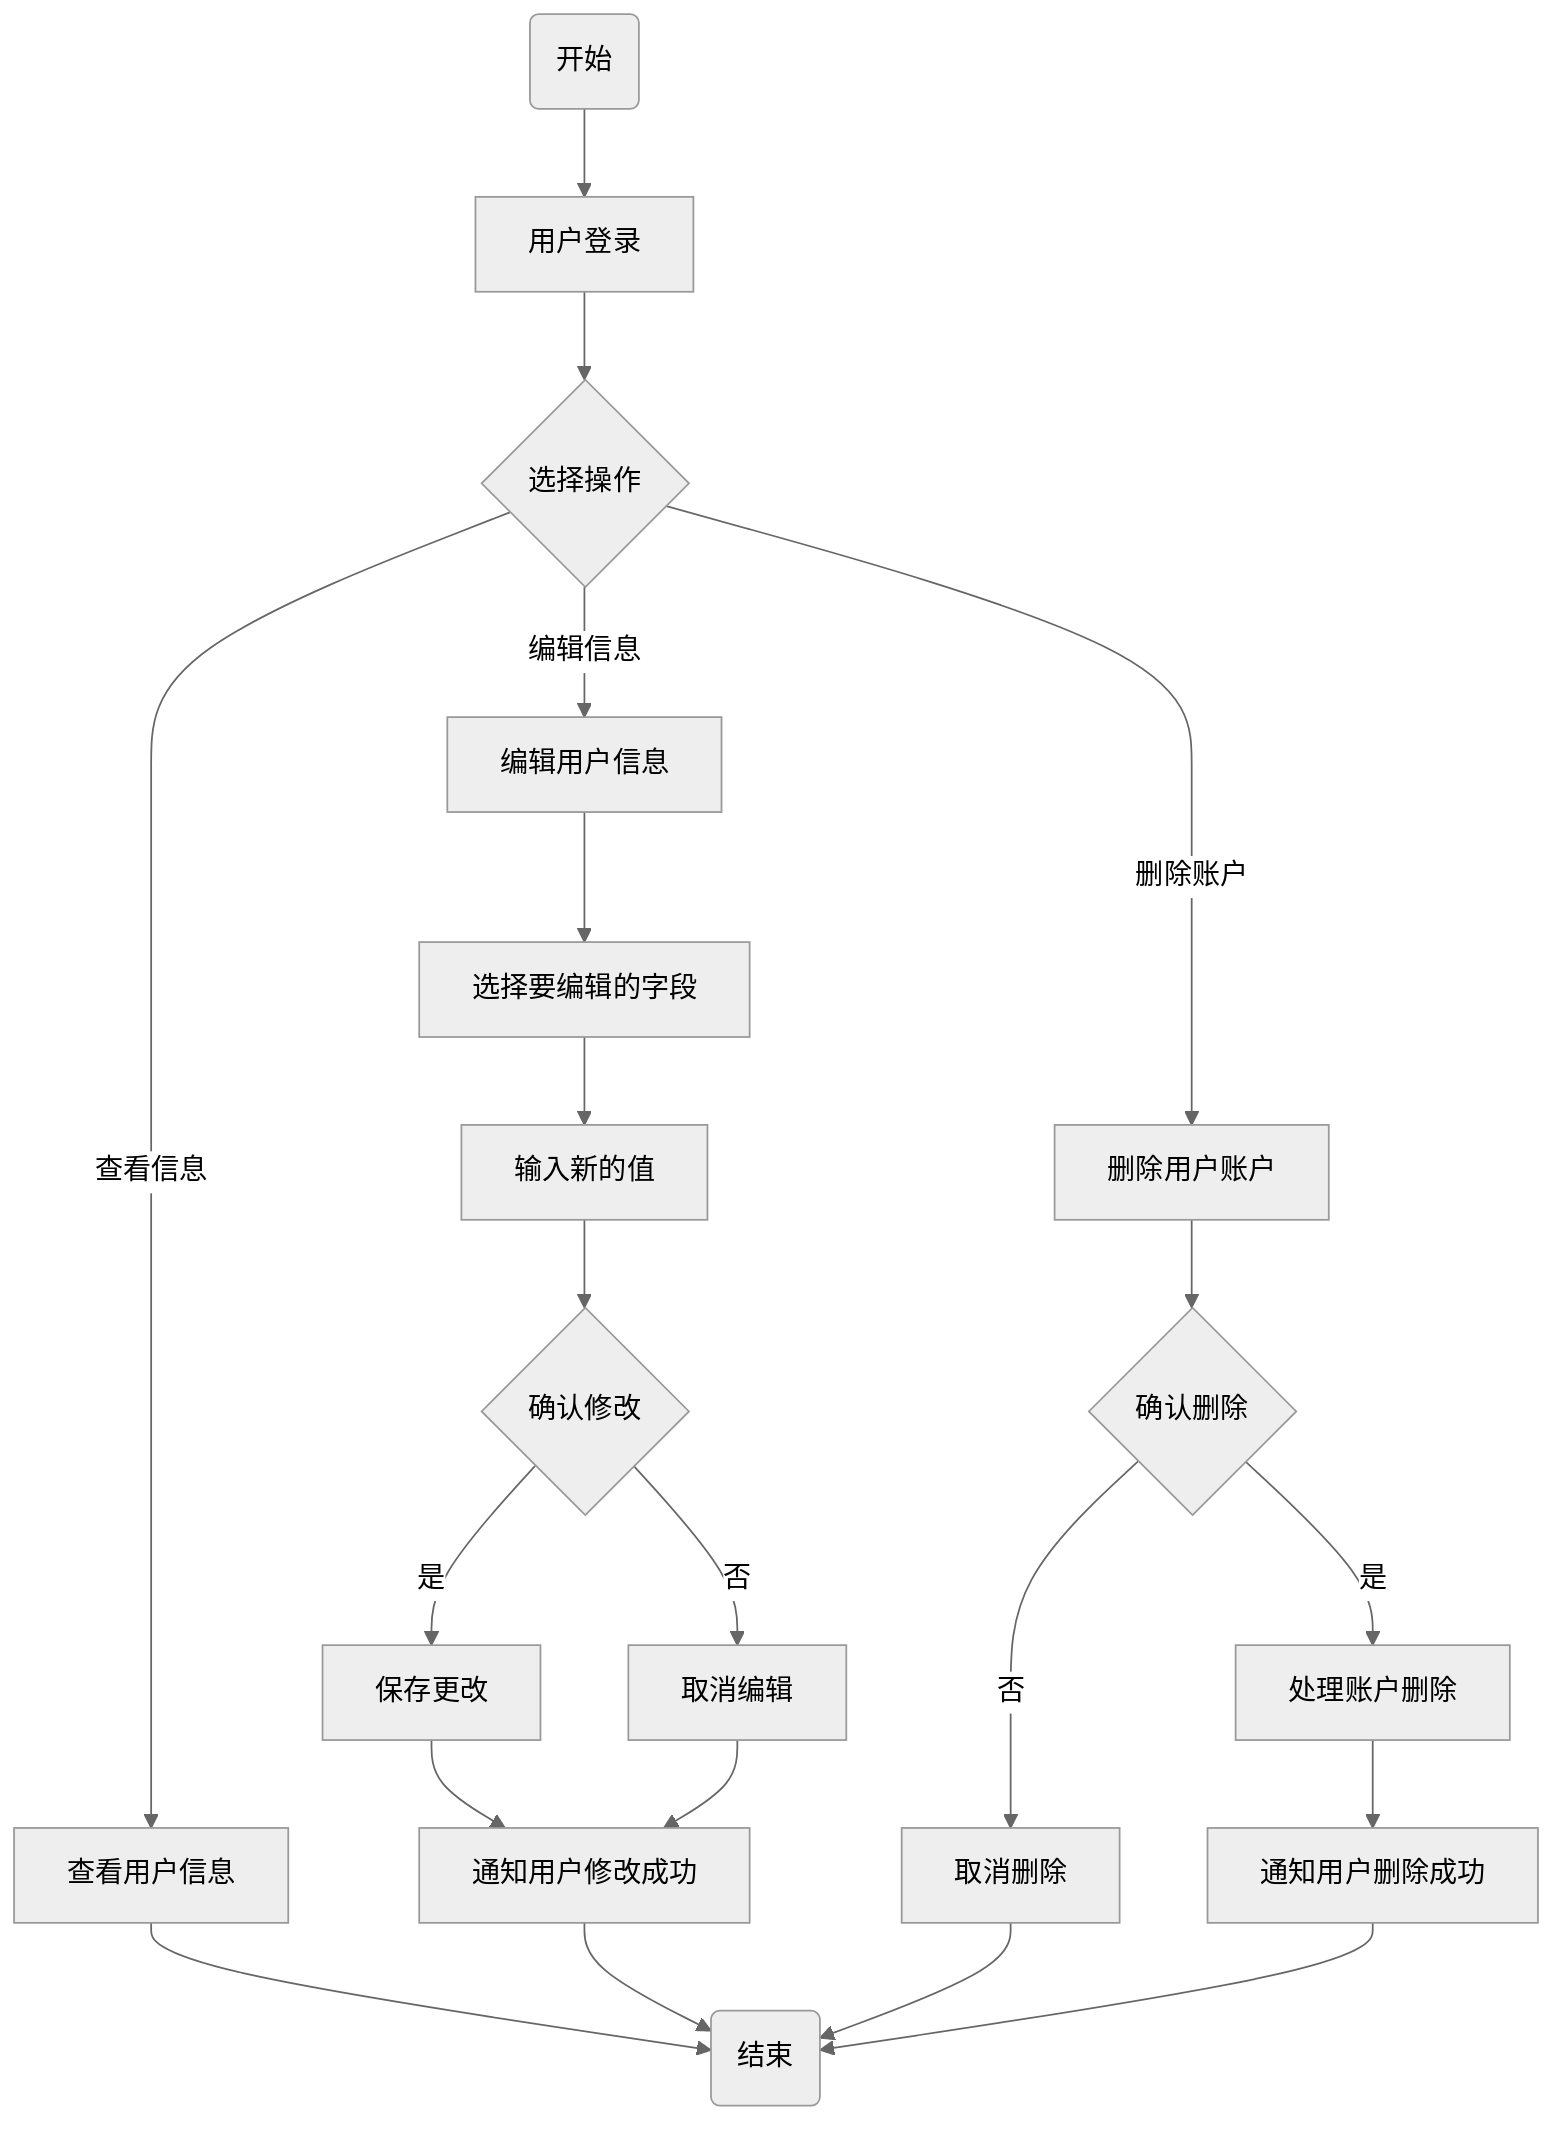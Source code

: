 %%{
  init: {
    'theme': 'neutral'
  }
}%%
graph TD
    Start(开始) --> Login[用户登录]
    Login --> SelectAction{选择操作}
    SelectAction --> |查看信息| ViewInfo[查看用户信息]
    SelectAction --> |编辑信息| EditInfo[编辑用户信息]
    SelectAction --> |删除账户| DeleteAccount[删除用户账户]

    ViewInfo --> End(结束)

    EditInfo --> SelectField[选择要编辑的字段]
    SelectField --> InputNewValue[输入新的值]
    InputNewValue --> ConfirmEdit{确认修改}
    ConfirmEdit --> |是| SaveChanges[保存更改]
    ConfirmEdit --> |否| CancelEdit[取消编辑]
    SaveChanges --> NotifyUser[通知用户修改成功]
    CancelEdit --> NotifyUser
    NotifyUser --> End

    DeleteAccount --> ConfirmDelete{确认删除}
    ConfirmDelete --> |是| ProcessDelete[处理账户删除]
    ConfirmDelete --> |否| CancelDelete[取消删除]
    ProcessDelete --> NotifyUserDeleted[通知用户删除成功]
    CancelDelete --> End
    NotifyUserDeleted --> End
